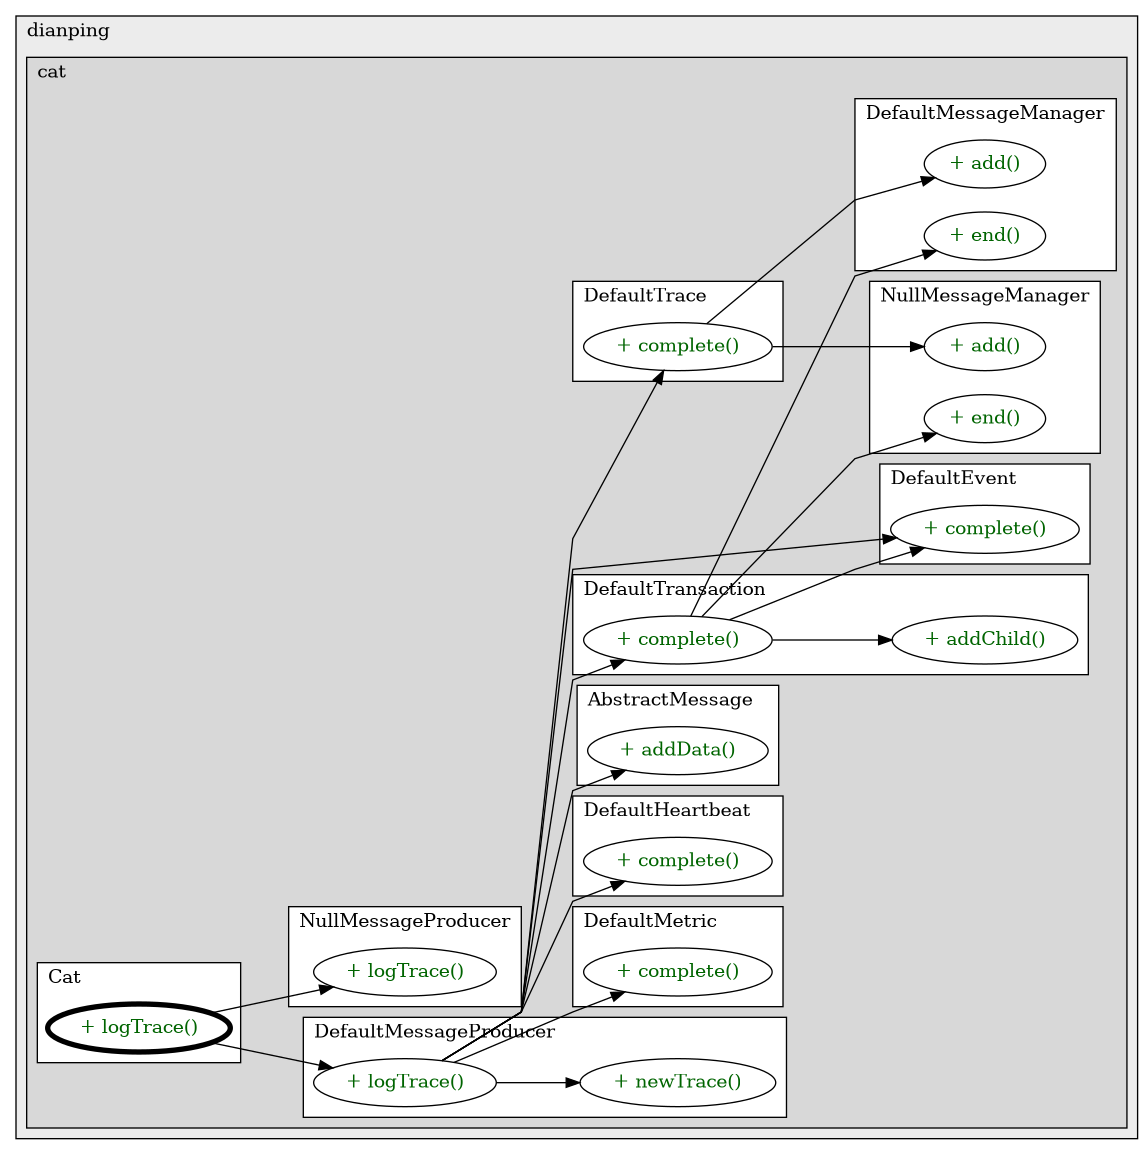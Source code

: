 @startuml

/' diagram meta data start
config=CallConfiguration;
{
  "rootMethod": "com.dianping.cat.Cat#logTrace(String,String,String,String)",
  "projectClassification": {
    "searchMode": "OpenProject", // OpenProject, AllProjects
    "includedProjects": "",
    "pathEndKeywords": "*.impl",
    "isClientPath": "",
    "isClientName": "",
    "isTestPath": "",
    "isTestName": "",
    "isMappingPath": "",
    "isMappingName": "",
    "isDataAccessPath": "",
    "isDataAccessName": "",
    "isDataStructurePath": "",
    "isDataStructureName": "",
    "isInterfaceStructuresPath": "",
    "isInterfaceStructuresName": "",
    "isEntryPointPath": "",
    "isEntryPointName": ""
  },
  "graphRestriction": {
    "classPackageExcludeFilter": "",
    "classPackageIncludeFilter": "",
    "classNameExcludeFilter": "",
    "classNameIncludeFilter": "",
    "methodNameExcludeFilter": "",
    "methodNameIncludeFilter": "",
    "removeByInheritance": "", // inheritance/annotation based filtering is done in a second step
    "removeByAnnotation": "",
    "removeByClassPackage": "", // cleanup the graph after inheritance/annotation based filtering is done
    "removeByClassName": "",
    "cutMappings": false,
    "cutEnum": true,
    "cutTests": true,
    "cutClient": true,
    "cutDataAccess": true,
    "cutInterfaceStructures": true,
    "cutDataStructures": true,
    "cutGetterAndSetter": true,
    "cutConstructors": true
  },
  "graphTraversal": {
    "forwardDepth": 3,
    "backwardDepth": 3,
    "classPackageExcludeFilter": "",
    "classPackageIncludeFilter": "",
    "classNameExcludeFilter": "",
    "classNameIncludeFilter": "",
    "methodNameExcludeFilter": "",
    "methodNameIncludeFilter": "",
    "hideMappings": false,
    "hideDataStructures": false,
    "hidePrivateMethods": true,
    "hideInterfaceCalls": true, // indirection: implementation -> interface (is hidden) -> implementation
    "onlyShowApplicationEntryPoints": false // root node is included
  },
  "details": {
    "aggregation": "GroupByClass", // ByClass, GroupByClass, None
    "showMethodParametersTypes": false,
    "showMethodParametersNames": false,
    "showMethodReturnType": false,
    "showPackageLevels": 2,
    "showCallOrder": false,
    "edgeMode": "MethodsOnly", // TypesOnly, MethodsOnly, TypesAndMethods, MethodsAndDirectTypeUsage
    "showDetailedClassStructure": false
  },
  "rootClass": "com.dianping.cat.Cat"
}
diagram meta data end '/



digraph g {
    rankdir="LR"
    splines=polyline
    

'nodes 
subgraph cluster_231963676 { 
   	label=dianping
	labeljust=l
	fillcolor="#ececec"
	style=filled
   
   subgraph cluster_1054235340 { 
   	label=cat
	labeljust=l
	fillcolor="#d8d8d8"
	style=filled
   
   subgraph cluster_1171320324 { 
   	label=DefaultMetric
	labeljust=l
	fillcolor=white
	style=filled
   
   DefaultMetric982561799XXXcomplete0[
	label="+ complete()"
	style=filled
	fillcolor=white
	tooltip="DefaultMetric

&#10;		 Complete the message construction.&#10;		"
	fontcolor=darkgreen
];
} 

subgraph cluster_1235525822 { 
   	label=NullMessageManager
	labeljust=l
	fillcolor=white
	style=filled
   
   NullMessageManager982561799XXXadd1675388953[
	label="+ add()"
	style=filled
	fillcolor=white
	tooltip="NullMessageManager

null"
	fontcolor=darkgreen
];

NullMessageManager982561799XXXend485852482[
	label="+ end()"
	style=filled
	fillcolor=white
	tooltip="NullMessageManager

&#10;		 Be triggered when a transaction ends, whatever it's the root transaction or nested transaction. However, if it's&#10;		 the root transaction then it will be flushed to back-end CAT server asynchronously.&#10;		 \<p\>&#10;		&#10;		 @param transaction&#10;		"
	fontcolor=darkgreen
];
} 

subgraph cluster_1714593488 { 
   	label=DefaultHeartbeat
	labeljust=l
	fillcolor=white
	style=filled
   
   DefaultHeartbeat982561799XXXcomplete0[
	label="+ complete()"
	style=filled
	fillcolor=white
	tooltip="DefaultHeartbeat

&#10;		 Complete the message construction.&#10;		"
	fontcolor=darkgreen
];
} 

subgraph cluster_1723658738 { 
   	label=DefaultMessageManager
	labeljust=l
	fillcolor=white
	style=filled
   
   DefaultMessageManager982561799XXXadd1675388953[
	label="+ add()"
	style=filled
	fillcolor=white
	tooltip="DefaultMessageManager

null"
	fontcolor=darkgreen
];

DefaultMessageManager982561799XXXend485852482[
	label="+ end()"
	style=filled
	fillcolor=white
	tooltip="DefaultMessageManager

&#10;		 Be triggered when a transaction ends, whatever it's the root transaction or nested transaction. However, if it's&#10;		 the root transaction then it will be flushed to back-end CAT server asynchronously.&#10;		 \<p\>&#10;		&#10;		 @param transaction&#10;		"
	fontcolor=darkgreen
];
} 

subgraph cluster_1808896656 { 
   	label=AbstractMessage
	labeljust=l
	fillcolor=white
	style=filled
   
   AbstractMessage982561799XXXaddData1808118735[
	label="+ addData()"
	style=filled
	fillcolor=white
	tooltip="AbstractMessage

&#10;		 add one or multiple key-value pairs to the message.&#10;		&#10;		 @param keyValuePairs key-value pairs like 'a=1&b=2&...'&#10;		"
	fontcolor=darkgreen
];
} 

subgraph cluster_398883310 { 
   	label=DefaultTransaction
	labeljust=l
	fillcolor=white
	style=filled
   
   DefaultTransaction982561799XXXaddChild1675388953[
	label="+ addChild()"
	style=filled
	fillcolor=white
	tooltip="DefaultTransaction

&#10;		 Add one nested child message to current transaction.&#10;		&#10;		 @param message to be added&#10;		"
	fontcolor=darkgreen
];

DefaultTransaction982561799XXXcomplete0[
	label="+ complete()"
	style=filled
	fillcolor=white
	tooltip="DefaultTransaction

&#10;		 Complete the message construction.&#10;		"
	fontcolor=darkgreen
];
} 

subgraph cluster_729580959 { 
   	label=Cat
	labeljust=l
	fillcolor=white
	style=filled
   
   Cat2002533913XXXlogTrace2012146208[
	label="+ logTrace()"
	style=filled
	fillcolor=white
	tooltip="Cat

null"
	penwidth=4
	fontcolor=darkgreen
];
} 

subgraph cluster_766785005 { 
   	label=DefaultMessageProducer
	labeljust=l
	fillcolor=white
	style=filled
   
   DefaultMessageProducer982561799XXXlogTrace2012146208[
	label="+ logTrace()"
	style=filled
	fillcolor=white
	tooltip="DefaultMessageProducer

&#10;		 Log an trace in one shot.&#10;		&#10;		 @param type trace type&#10;		 @param name trace name&#10;		 @param status \"0\" means success, otherwise means error code&#10;		 @param nameValuePairs name value pairs in the format of \"a=1&b=2&...\"&#10;		"
	fontcolor=darkgreen
];

DefaultMessageProducer982561799XXXnewTrace2013066710[
	label="+ newTrace()"
	style=filled
	fillcolor=white
	tooltip="DefaultMessageProducer

&#10;		 Create a new trace with given type and name.&#10;		&#10;		 @param type trace type&#10;		 @param name trace name&#10;		"
	fontcolor=darkgreen
];
} 

subgraph cluster_773623139 { 
   	label=NullMessageProducer
	labeljust=l
	fillcolor=white
	style=filled
   
   NullMessageProducer982561799XXXlogTrace2012146208[
	label="+ logTrace()"
	style=filled
	fillcolor=white
	tooltip="NullMessageProducer

&#10;		 Log an trace in one shot.&#10;		&#10;		 @param type trace type&#10;		 @param name trace name&#10;		 @param status \"0\" means success, otherwise means error code&#10;		 @param nameValuePairs name value pairs in the format of \"a=1&b=2&...\"&#10;		"
	fontcolor=darkgreen
];
} 

subgraph cluster_786603214 { 
   	label=DefaultEvent
	labeljust=l
	fillcolor=white
	style=filled
   
   DefaultEvent982561799XXXcomplete0[
	label="+ complete()"
	style=filled
	fillcolor=white
	tooltip="DefaultEvent

&#10;		 Complete the message construction.&#10;		"
	fontcolor=darkgreen
];
} 

subgraph cluster_800332665 { 
   	label=DefaultTrace
	labeljust=l
	fillcolor=white
	style=filled
   
   DefaultTrace982561799XXXcomplete0[
	label="+ complete()"
	style=filled
	fillcolor=white
	tooltip="DefaultTrace

&#10;		 Complete the message construction.&#10;		"
	fontcolor=darkgreen
];
} 
} 
} 

'edges    
Cat2002533913XXXlogTrace2012146208 -> DefaultMessageProducer982561799XXXlogTrace2012146208;
Cat2002533913XXXlogTrace2012146208 -> NullMessageProducer982561799XXXlogTrace2012146208;
DefaultMessageProducer982561799XXXlogTrace2012146208 -> AbstractMessage982561799XXXaddData1808118735;
DefaultMessageProducer982561799XXXlogTrace2012146208 -> DefaultEvent982561799XXXcomplete0;
DefaultMessageProducer982561799XXXlogTrace2012146208 -> DefaultHeartbeat982561799XXXcomplete0;
DefaultMessageProducer982561799XXXlogTrace2012146208 -> DefaultMessageProducer982561799XXXnewTrace2013066710;
DefaultMessageProducer982561799XXXlogTrace2012146208 -> DefaultMetric982561799XXXcomplete0;
DefaultMessageProducer982561799XXXlogTrace2012146208 -> DefaultTrace982561799XXXcomplete0;
DefaultMessageProducer982561799XXXlogTrace2012146208 -> DefaultTransaction982561799XXXcomplete0;
DefaultTrace982561799XXXcomplete0 -> DefaultMessageManager982561799XXXadd1675388953;
DefaultTrace982561799XXXcomplete0 -> NullMessageManager982561799XXXadd1675388953;
DefaultTransaction982561799XXXcomplete0 -> DefaultEvent982561799XXXcomplete0;
DefaultTransaction982561799XXXcomplete0 -> DefaultMessageManager982561799XXXend485852482;
DefaultTransaction982561799XXXcomplete0 -> DefaultTransaction982561799XXXaddChild1675388953;
DefaultTransaction982561799XXXcomplete0 -> NullMessageManager982561799XXXend485852482;
    
}
@enduml